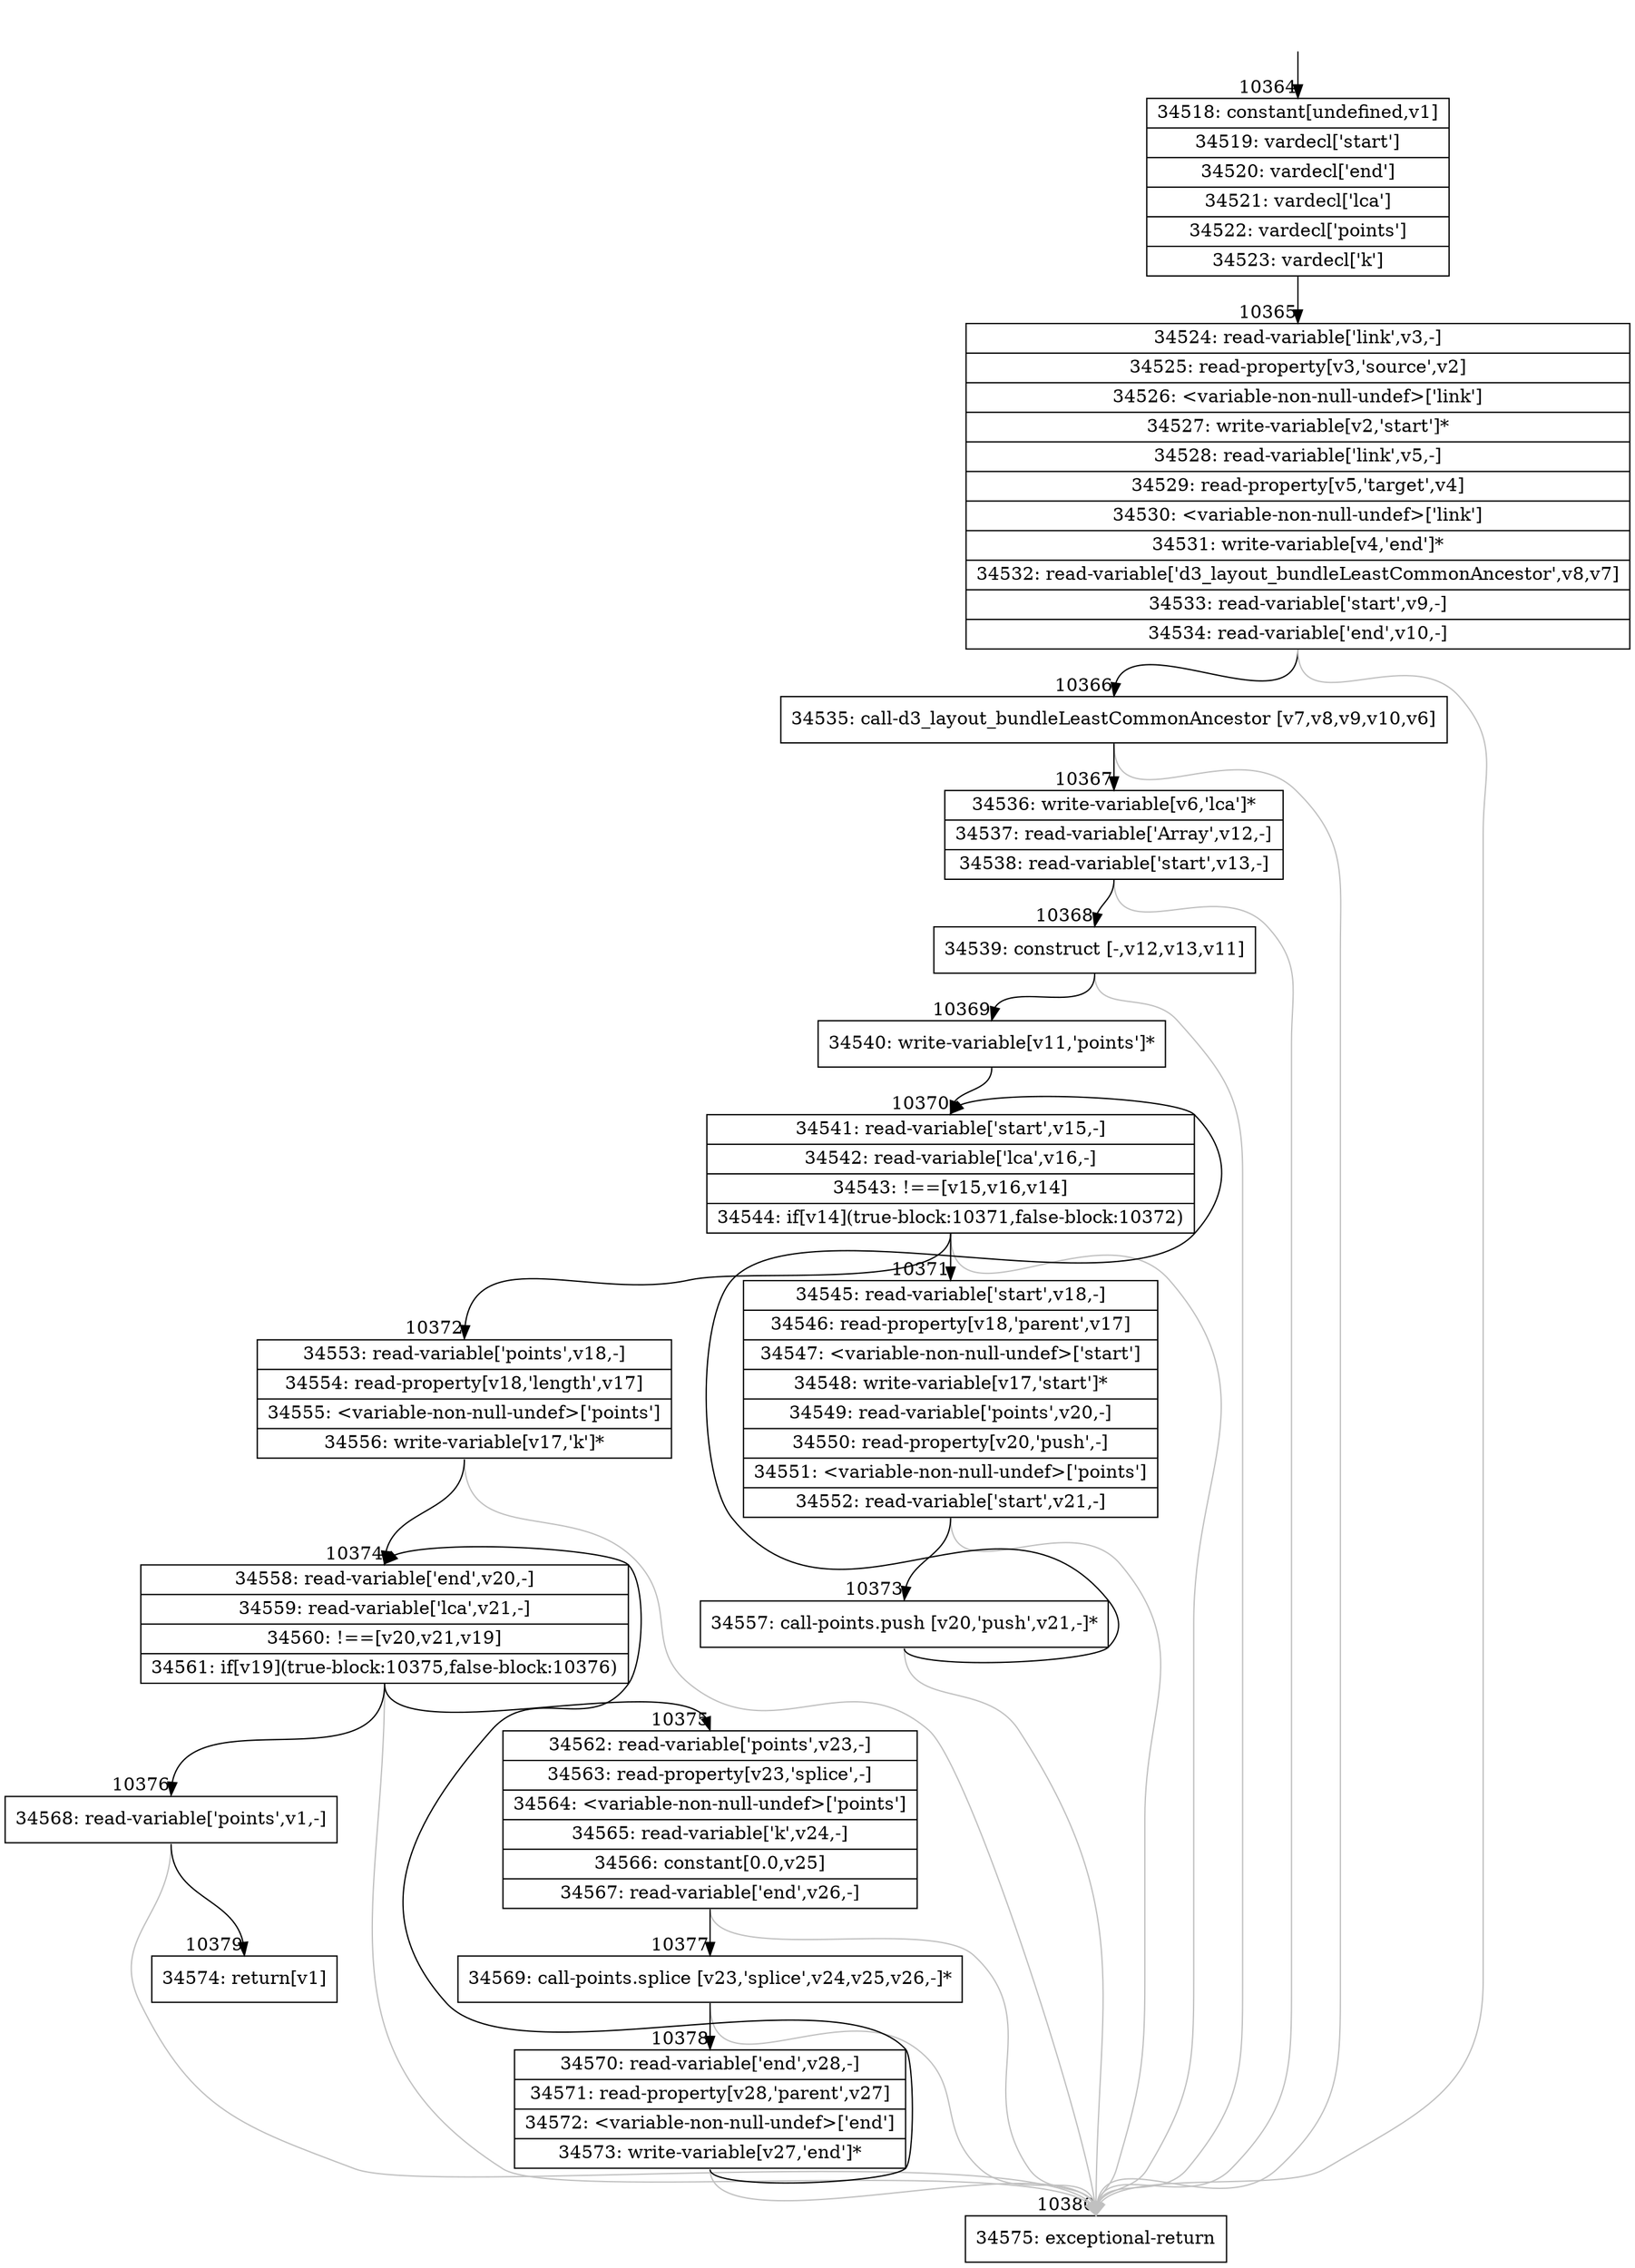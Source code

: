 digraph {
rankdir="TD"
BB_entry952[shape=none,label=""];
BB_entry952 -> BB10364 [tailport=s, headport=n, headlabel="    10364"]
BB10364 [shape=record label="{34518: constant[undefined,v1]|34519: vardecl['start']|34520: vardecl['end']|34521: vardecl['lca']|34522: vardecl['points']|34523: vardecl['k']}" ] 
BB10364 -> BB10365 [tailport=s, headport=n, headlabel="      10365"]
BB10365 [shape=record label="{34524: read-variable['link',v3,-]|34525: read-property[v3,'source',v2]|34526: \<variable-non-null-undef\>['link']|34527: write-variable[v2,'start']*|34528: read-variable['link',v5,-]|34529: read-property[v5,'target',v4]|34530: \<variable-non-null-undef\>['link']|34531: write-variable[v4,'end']*|34532: read-variable['d3_layout_bundleLeastCommonAncestor',v8,v7]|34533: read-variable['start',v9,-]|34534: read-variable['end',v10,-]}" ] 
BB10365 -> BB10366 [tailport=s, headport=n, headlabel="      10366"]
BB10365 -> BB10380 [tailport=s, headport=n, color=gray, headlabel="      10380"]
BB10366 [shape=record label="{34535: call-d3_layout_bundleLeastCommonAncestor [v7,v8,v9,v10,v6]}" ] 
BB10366 -> BB10367 [tailport=s, headport=n, headlabel="      10367"]
BB10366 -> BB10380 [tailport=s, headport=n, color=gray]
BB10367 [shape=record label="{34536: write-variable[v6,'lca']*|34537: read-variable['Array',v12,-]|34538: read-variable['start',v13,-]}" ] 
BB10367 -> BB10368 [tailport=s, headport=n, headlabel="      10368"]
BB10367 -> BB10380 [tailport=s, headport=n, color=gray]
BB10368 [shape=record label="{34539: construct [-,v12,v13,v11]}" ] 
BB10368 -> BB10369 [tailport=s, headport=n, headlabel="      10369"]
BB10368 -> BB10380 [tailport=s, headport=n, color=gray]
BB10369 [shape=record label="{34540: write-variable[v11,'points']*}" ] 
BB10369 -> BB10370 [tailport=s, headport=n, headlabel="      10370"]
BB10370 [shape=record label="{34541: read-variable['start',v15,-]|34542: read-variable['lca',v16,-]|34543: !==[v15,v16,v14]|34544: if[v14](true-block:10371,false-block:10372)}" ] 
BB10370 -> BB10371 [tailport=s, headport=n, headlabel="      10371"]
BB10370 -> BB10372 [tailport=s, headport=n, headlabel="      10372"]
BB10370 -> BB10380 [tailport=s, headport=n, color=gray]
BB10371 [shape=record label="{34545: read-variable['start',v18,-]|34546: read-property[v18,'parent',v17]|34547: \<variable-non-null-undef\>['start']|34548: write-variable[v17,'start']*|34549: read-variable['points',v20,-]|34550: read-property[v20,'push',-]|34551: \<variable-non-null-undef\>['points']|34552: read-variable['start',v21,-]}" ] 
BB10371 -> BB10373 [tailport=s, headport=n, headlabel="      10373"]
BB10371 -> BB10380 [tailport=s, headport=n, color=gray]
BB10372 [shape=record label="{34553: read-variable['points',v18,-]|34554: read-property[v18,'length',v17]|34555: \<variable-non-null-undef\>['points']|34556: write-variable[v17,'k']*}" ] 
BB10372 -> BB10374 [tailport=s, headport=n, headlabel="      10374"]
BB10372 -> BB10380 [tailport=s, headport=n, color=gray]
BB10373 [shape=record label="{34557: call-points.push [v20,'push',v21,-]*}" ] 
BB10373 -> BB10370 [tailport=s, headport=n]
BB10373 -> BB10380 [tailport=s, headport=n, color=gray]
BB10374 [shape=record label="{34558: read-variable['end',v20,-]|34559: read-variable['lca',v21,-]|34560: !==[v20,v21,v19]|34561: if[v19](true-block:10375,false-block:10376)}" ] 
BB10374 -> BB10375 [tailport=s, headport=n, headlabel="      10375"]
BB10374 -> BB10376 [tailport=s, headport=n, headlabel="      10376"]
BB10374 -> BB10380 [tailport=s, headport=n, color=gray]
BB10375 [shape=record label="{34562: read-variable['points',v23,-]|34563: read-property[v23,'splice',-]|34564: \<variable-non-null-undef\>['points']|34565: read-variable['k',v24,-]|34566: constant[0.0,v25]|34567: read-variable['end',v26,-]}" ] 
BB10375 -> BB10377 [tailport=s, headport=n, headlabel="      10377"]
BB10375 -> BB10380 [tailport=s, headport=n, color=gray]
BB10376 [shape=record label="{34568: read-variable['points',v1,-]}" ] 
BB10376 -> BB10379 [tailport=s, headport=n, headlabel="      10379"]
BB10376 -> BB10380 [tailport=s, headport=n, color=gray]
BB10377 [shape=record label="{34569: call-points.splice [v23,'splice',v24,v25,v26,-]*}" ] 
BB10377 -> BB10378 [tailport=s, headport=n, headlabel="      10378"]
BB10377 -> BB10380 [tailport=s, headport=n, color=gray]
BB10378 [shape=record label="{34570: read-variable['end',v28,-]|34571: read-property[v28,'parent',v27]|34572: \<variable-non-null-undef\>['end']|34573: write-variable[v27,'end']*}" ] 
BB10378 -> BB10374 [tailport=s, headport=n]
BB10378 -> BB10380 [tailport=s, headport=n, color=gray]
BB10379 [shape=record label="{34574: return[v1]}" ] 
BB10380 [shape=record label="{34575: exceptional-return}" ] 
//#$~ 6072
}
